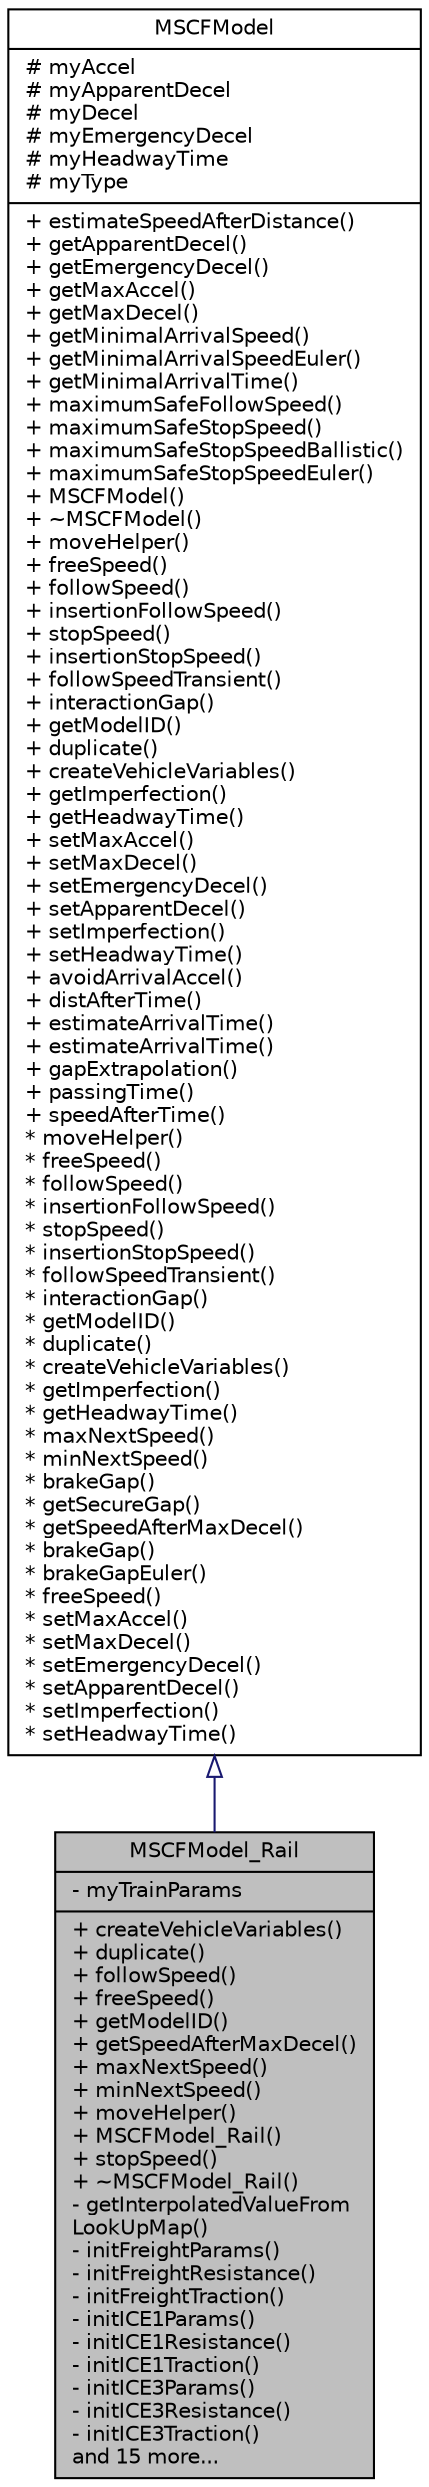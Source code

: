 digraph "MSCFModel_Rail"
{
  edge [fontname="Helvetica",fontsize="10",labelfontname="Helvetica",labelfontsize="10"];
  node [fontname="Helvetica",fontsize="10",shape=record];
  Node0 [label="{MSCFModel_Rail\n|- myTrainParams\l|+ createVehicleVariables()\l+ duplicate()\l+ followSpeed()\l+ freeSpeed()\l+ getModelID()\l+ getSpeedAfterMaxDecel()\l+ maxNextSpeed()\l+ minNextSpeed()\l+ moveHelper()\l+ MSCFModel_Rail()\l+ stopSpeed()\l+ ~MSCFModel_Rail()\l- getInterpolatedValueFrom\lLookUpMap()\l- initFreightParams()\l- initFreightResistance()\l- initFreightTraction()\l- initICE1Params()\l- initICE1Resistance()\l- initICE1Traction()\l- initICE3Params()\l- initICE3Resistance()\l- initICE3Traction()\land 15 more...\l}",height=0.2,width=0.4,color="black", fillcolor="grey75", style="filled", fontcolor="black"];
  Node1 -> Node0 [dir="back",color="midnightblue",fontsize="10",style="solid",arrowtail="onormal",fontname="Helvetica"];
  Node1 [label="{MSCFModel\n|# myAccel\l# myApparentDecel\l# myDecel\l# myEmergencyDecel\l# myHeadwayTime\l# myType\l|+ estimateSpeedAfterDistance()\l+ getApparentDecel()\l+ getEmergencyDecel()\l+ getMaxAccel()\l+ getMaxDecel()\l+ getMinimalArrivalSpeed()\l+ getMinimalArrivalSpeedEuler()\l+ getMinimalArrivalTime()\l+ maximumSafeFollowSpeed()\l+ maximumSafeStopSpeed()\l+ maximumSafeStopSpeedBallistic()\l+ maximumSafeStopSpeedEuler()\l+ MSCFModel()\l+ ~MSCFModel()\l+ moveHelper()\l+ freeSpeed()\l+ followSpeed()\l+ insertionFollowSpeed()\l+ stopSpeed()\l+ insertionStopSpeed()\l+ followSpeedTransient()\l+ interactionGap()\l+ getModelID()\l+ duplicate()\l+ createVehicleVariables()\l+ getImperfection()\l+ getHeadwayTime()\l+ setMaxAccel()\l+ setMaxDecel()\l+ setEmergencyDecel()\l+ setApparentDecel()\l+ setImperfection()\l+ setHeadwayTime()\l+ avoidArrivalAccel()\l+ distAfterTime()\l+ estimateArrivalTime()\l+ estimateArrivalTime()\l+ gapExtrapolation()\l+ passingTime()\l+ speedAfterTime()\l* moveHelper()\l* freeSpeed()\l* followSpeed()\l* insertionFollowSpeed()\l* stopSpeed()\l* insertionStopSpeed()\l* followSpeedTransient()\l* interactionGap()\l* getModelID()\l* duplicate()\l* createVehicleVariables()\l* getImperfection()\l* getHeadwayTime()\l* maxNextSpeed()\l* minNextSpeed()\l* brakeGap()\l* getSecureGap()\l* getSpeedAfterMaxDecel()\l* brakeGap()\l* brakeGapEuler()\l* freeSpeed()\l* setMaxAccel()\l* setMaxDecel()\l* setEmergencyDecel()\l* setApparentDecel()\l* setImperfection()\l* setHeadwayTime()\l}",height=0.2,width=0.4,color="black", fillcolor="white", style="filled",URL="$d1/d9d/class_m_s_c_f_model.html",tooltip="The car-following model abstraction. "];
}
